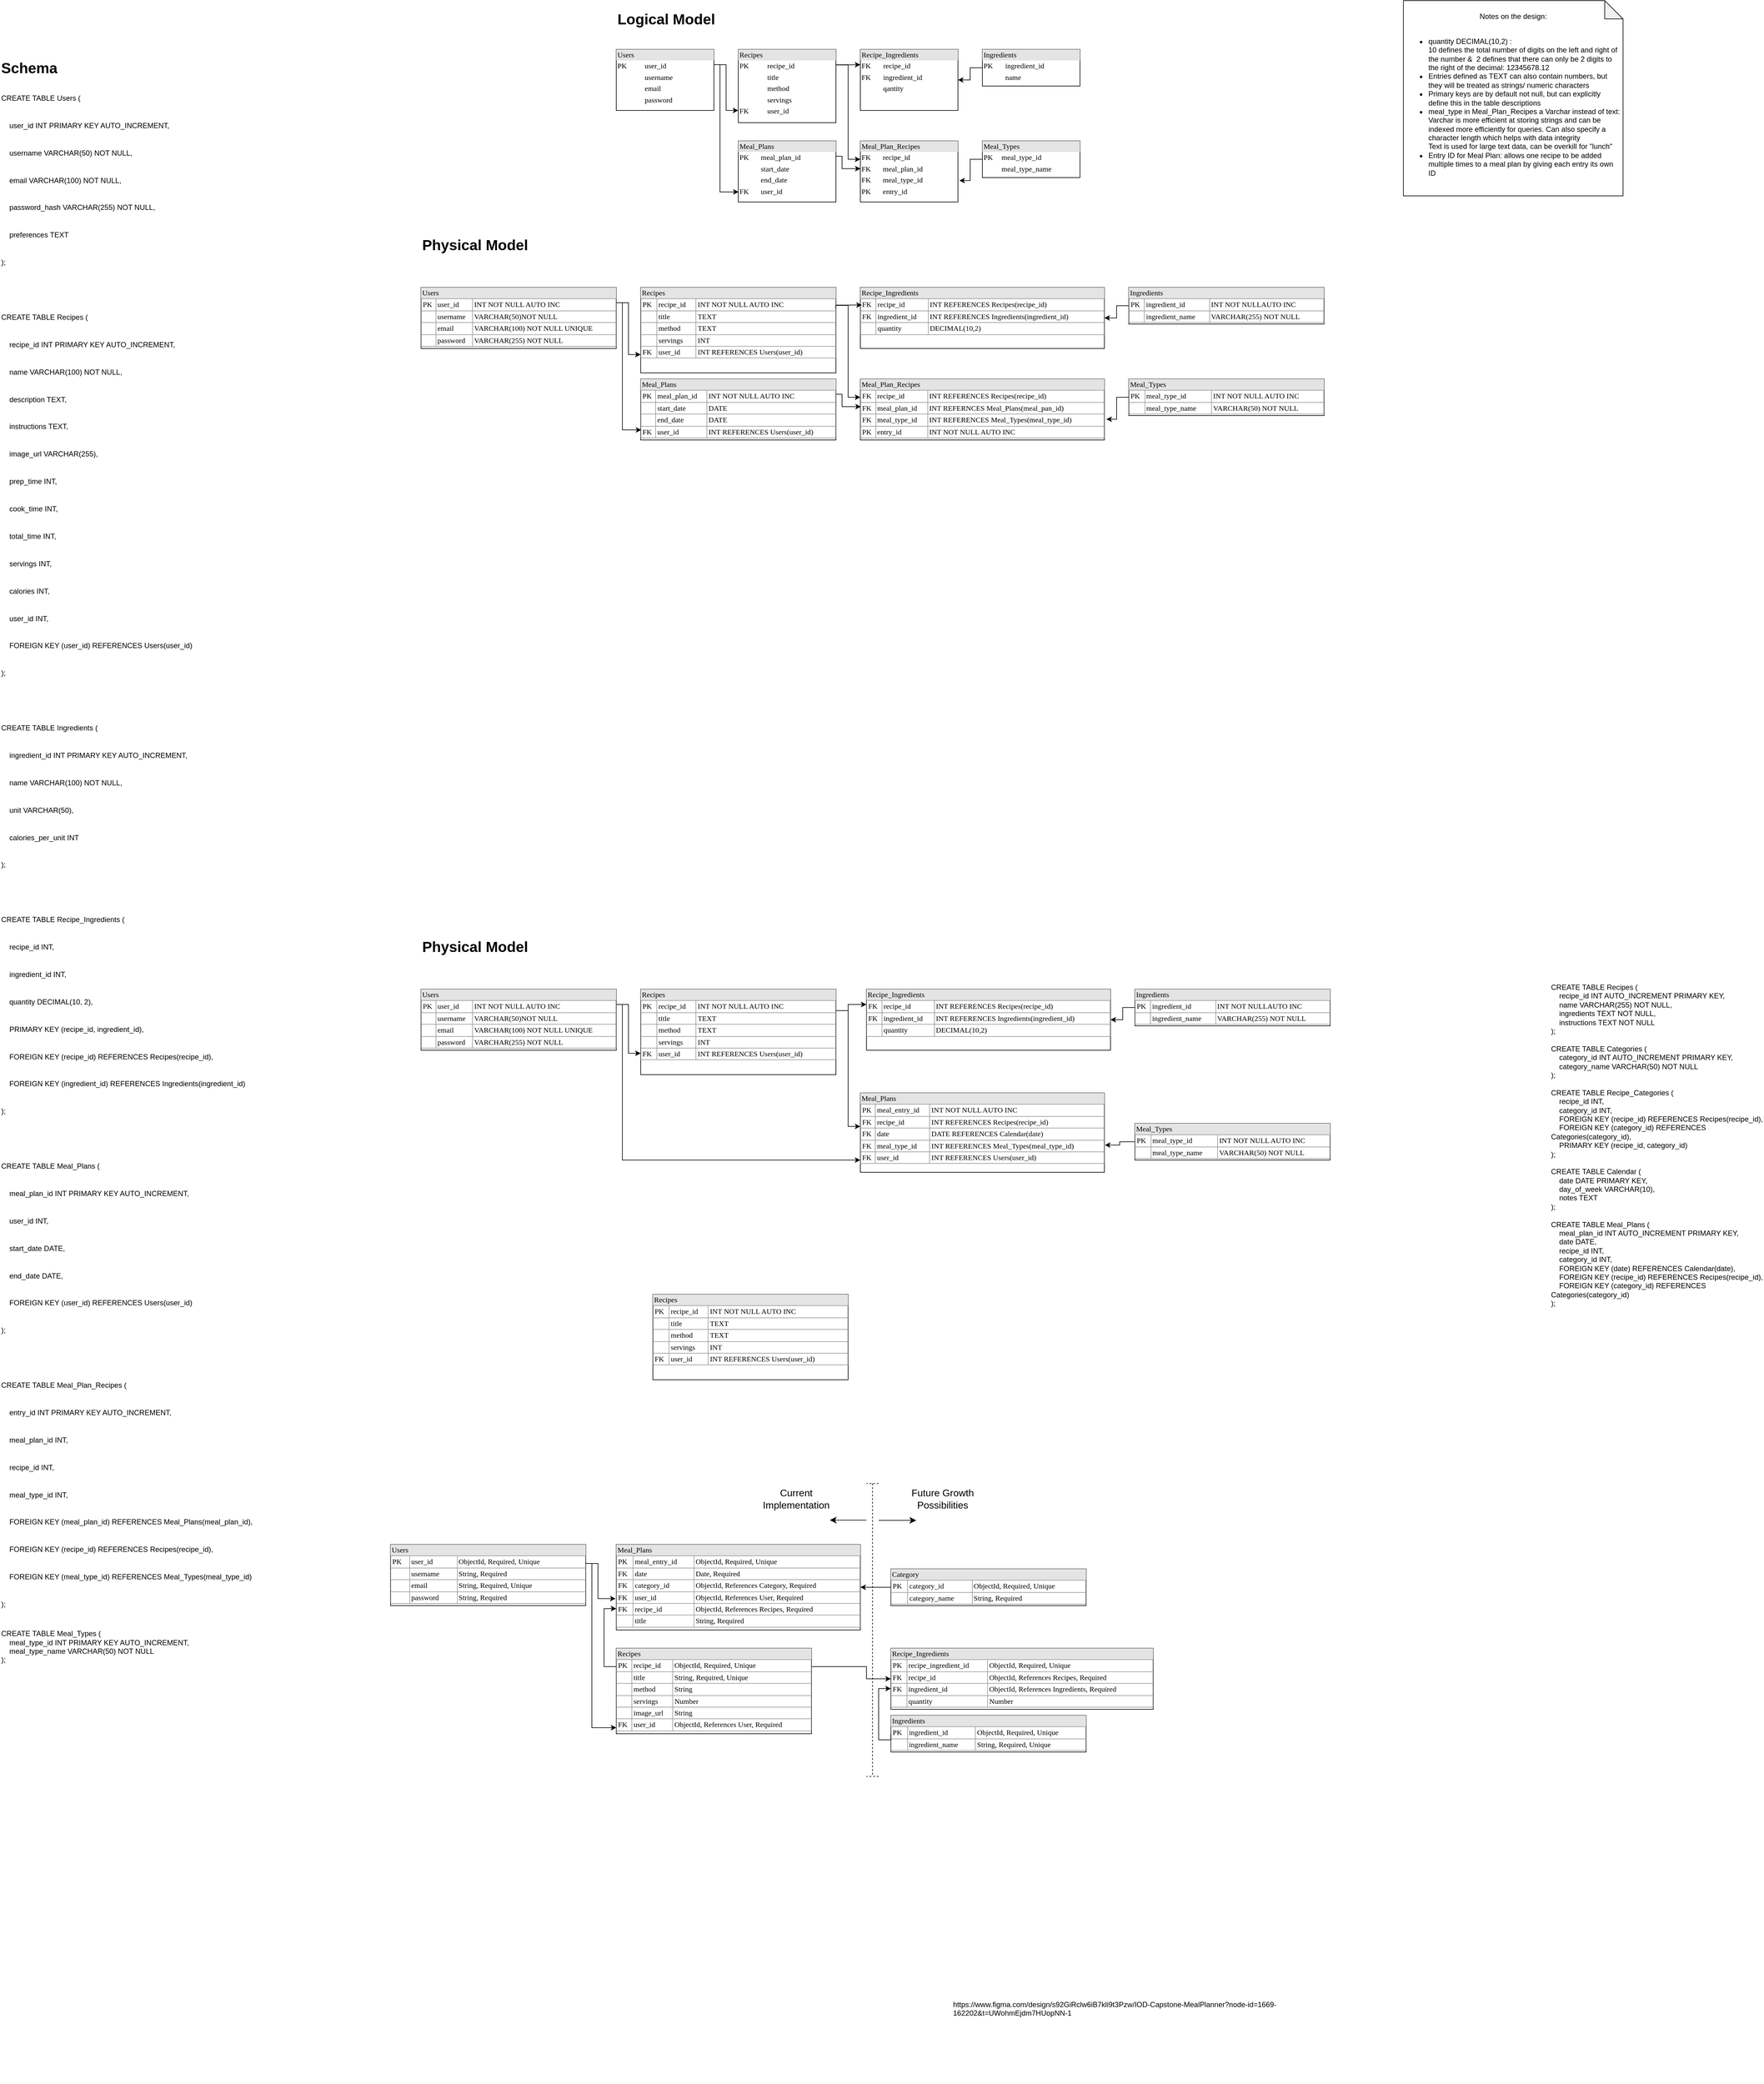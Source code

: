 <mxfile version="24.7.17">
  <diagram name="Page-1" id="2ca16b54-16f6-2749-3443-fa8db7711227">
    <mxGraphModel dx="2787" dy="58" grid="1" gridSize="10" guides="1" tooltips="1" connect="1" arrows="1" fold="1" page="1" pageScale="1" pageWidth="1100" pageHeight="850" background="none" math="0" shadow="0">
      <root>
        <mxCell id="0" />
        <mxCell id="1" parent="0" />
        <mxCell id="wtmebo2whuAZ_JlEVLNp-1" value="&lt;div style=&quot;box-sizing: border-box ; width: 100% ; background: #e4e4e4 ; padding: 2px&quot;&gt;Users&lt;/div&gt;&lt;table style=&quot;width: 100% ; font-size: 1em&quot; cellpadding=&quot;2&quot; cellspacing=&quot;0&quot;&gt;&lt;tbody&gt;&lt;tr&gt;&lt;td&gt;PK&lt;/td&gt;&lt;td&gt;user_id&lt;/td&gt;&lt;/tr&gt;&lt;tr&gt;&lt;td&gt;&lt;br&gt;&lt;/td&gt;&lt;td&gt;username&lt;/td&gt;&lt;/tr&gt;&lt;tr&gt;&lt;td&gt;&lt;/td&gt;&lt;td&gt;email&lt;/td&gt;&lt;/tr&gt;&lt;tr&gt;&lt;td&gt;&lt;br&gt;&lt;/td&gt;&lt;td&gt;password&lt;br&gt;&lt;/td&gt;&lt;/tr&gt;&lt;/tbody&gt;&lt;/table&gt;" style="verticalAlign=top;align=left;overflow=fill;html=1;rounded=0;shadow=0;comic=0;labelBackgroundColor=none;strokeWidth=1;fontFamily=Verdana;fontSize=12" parent="1" vertex="1">
          <mxGeometry x="160" y="970" width="160" height="100" as="geometry" />
        </mxCell>
        <mxCell id="wtmebo2whuAZ_JlEVLNp-23" style="edgeStyle=orthogonalEdgeStyle;rounded=0;orthogonalLoop=1;jettySize=auto;html=1;exitX=0.999;exitY=0.21;exitDx=0;exitDy=0;entryX=0;entryY=0.25;entryDx=0;entryDy=0;exitPerimeter=0;" parent="1" source="wtmebo2whuAZ_JlEVLNp-2" target="wtmebo2whuAZ_JlEVLNp-19" edge="1">
          <mxGeometry relative="1" as="geometry" />
        </mxCell>
        <mxCell id="wtmebo2whuAZ_JlEVLNp-25" style="edgeStyle=orthogonalEdgeStyle;rounded=0;orthogonalLoop=1;jettySize=auto;html=1;exitX=0.996;exitY=0.211;exitDx=0;exitDy=0;entryX=0;entryY=0.3;entryDx=0;entryDy=0;entryPerimeter=0;exitPerimeter=0;" parent="1" source="wtmebo2whuAZ_JlEVLNp-2" target="wtmebo2whuAZ_JlEVLNp-20" edge="1">
          <mxGeometry relative="1" as="geometry">
            <mxPoint x="580" y="1000" as="targetPoint" />
            <Array as="points">
              <mxPoint x="540" y="995" />
              <mxPoint x="540" y="1150" />
            </Array>
          </mxGeometry>
        </mxCell>
        <mxCell id="wtmebo2whuAZ_JlEVLNp-2" value="&lt;div style=&quot;box-sizing: border-box ; width: 100% ; background: #e4e4e4 ; padding: 2px&quot;&gt;Recipes&lt;/div&gt;&lt;table style=&quot;width: 100% ; font-size: 1em&quot; cellpadding=&quot;2&quot; cellspacing=&quot;0&quot;&gt;&lt;tbody&gt;&lt;tr&gt;&lt;td&gt;PK&lt;/td&gt;&lt;td&gt;recipe_id&lt;/td&gt;&lt;/tr&gt;&lt;tr&gt;&lt;td&gt;&lt;br&gt;&lt;/td&gt;&lt;td&gt;title&lt;/td&gt;&lt;/tr&gt;&lt;tr&gt;&lt;td&gt;&lt;/td&gt;&lt;td&gt;method&lt;/td&gt;&lt;/tr&gt;&lt;tr&gt;&lt;td&gt;&lt;br&gt;&lt;/td&gt;&lt;td&gt;servings&lt;br&gt;&lt;/td&gt;&lt;/tr&gt;&lt;tr&gt;&lt;td&gt;FK&lt;/td&gt;&lt;td&gt;user_id&lt;/td&gt;&lt;/tr&gt;&lt;/tbody&gt;&lt;/table&gt;" style="verticalAlign=top;align=left;overflow=fill;html=1;rounded=0;shadow=0;comic=0;labelBackgroundColor=none;strokeWidth=1;fontFamily=Verdana;fontSize=12" parent="1" vertex="1">
          <mxGeometry x="360" y="970" width="160" height="120" as="geometry" />
        </mxCell>
        <mxCell id="wtmebo2whuAZ_JlEVLNp-17" value="&lt;div style=&quot;box-sizing: border-box ; width: 100% ; background: #e4e4e4 ; padding: 2px&quot;&gt;Meal_Plans&lt;/div&gt;&lt;table style=&quot;width: 100% ; font-size: 1em&quot; cellpadding=&quot;2&quot; cellspacing=&quot;0&quot;&gt;&lt;tbody&gt;&lt;tr&gt;&lt;td&gt;PK&lt;/td&gt;&lt;td&gt;meal_plan_id&lt;/td&gt;&lt;/tr&gt;&lt;tr&gt;&lt;td&gt;&lt;br&gt;&lt;/td&gt;&lt;td&gt;start_date&lt;/td&gt;&lt;/tr&gt;&lt;tr&gt;&lt;td&gt;&lt;/td&gt;&lt;td&gt;end_date&lt;/td&gt;&lt;/tr&gt;&lt;tr&gt;&lt;td&gt;FK&lt;/td&gt;&lt;td&gt;user_id&lt;/td&gt;&lt;/tr&gt;&lt;/tbody&gt;&lt;/table&gt;" style="verticalAlign=top;align=left;overflow=fill;html=1;rounded=0;shadow=0;comic=0;labelBackgroundColor=none;strokeWidth=1;fontFamily=Verdana;fontSize=12" parent="1" vertex="1">
          <mxGeometry x="360" y="1120" width="160" height="100" as="geometry" />
        </mxCell>
        <mxCell id="wtmebo2whuAZ_JlEVLNp-28" style="edgeStyle=orthogonalEdgeStyle;rounded=0;orthogonalLoop=1;jettySize=auto;html=1;exitX=0;exitY=0.5;exitDx=0;exitDy=0;entryX=1;entryY=0.5;entryDx=0;entryDy=0;" parent="1" source="wtmebo2whuAZ_JlEVLNp-18" target="wtmebo2whuAZ_JlEVLNp-19" edge="1">
          <mxGeometry relative="1" as="geometry" />
        </mxCell>
        <mxCell id="wtmebo2whuAZ_JlEVLNp-18" value="&lt;div style=&quot;box-sizing: border-box ; width: 100% ; background: #e4e4e4 ; padding: 2px&quot;&gt;Ingredients&lt;/div&gt;&lt;table style=&quot;width: 100% ; font-size: 1em&quot; cellpadding=&quot;2&quot; cellspacing=&quot;0&quot;&gt;&lt;tbody&gt;&lt;tr&gt;&lt;td&gt;PK&lt;/td&gt;&lt;td&gt;ingredient_id&lt;/td&gt;&lt;/tr&gt;&lt;tr&gt;&lt;td&gt;&lt;br&gt;&lt;/td&gt;&lt;td&gt;name&lt;/td&gt;&lt;/tr&gt;&lt;/tbody&gt;&lt;/table&gt;" style="verticalAlign=top;align=left;overflow=fill;html=1;rounded=0;shadow=0;comic=0;labelBackgroundColor=none;strokeWidth=1;fontFamily=Verdana;fontSize=12" parent="1" vertex="1">
          <mxGeometry x="760" y="970" width="160" height="60" as="geometry" />
        </mxCell>
        <mxCell id="wtmebo2whuAZ_JlEVLNp-19" value="&lt;div style=&quot;box-sizing: border-box ; width: 100% ; background: #e4e4e4 ; padding: 2px&quot;&gt;Recipe_Ingredients&lt;/div&gt;&lt;table style=&quot;width: 100% ; font-size: 1em&quot; cellpadding=&quot;2&quot; cellspacing=&quot;0&quot;&gt;&lt;tbody&gt;&lt;tr&gt;&lt;td&gt;FK&lt;/td&gt;&lt;td&gt;recipe_id&lt;/td&gt;&lt;/tr&gt;&lt;tr&gt;&lt;td&gt;FK&lt;/td&gt;&lt;td&gt;ingredient_id&lt;/td&gt;&lt;/tr&gt;&lt;tr&gt;&lt;td&gt;&lt;br&gt;&lt;/td&gt;&lt;td&gt;qantity&lt;/td&gt;&lt;/tr&gt;&lt;/tbody&gt;&lt;/table&gt;" style="verticalAlign=top;align=left;overflow=fill;html=1;rounded=0;shadow=0;comic=0;labelBackgroundColor=none;strokeWidth=1;fontFamily=Verdana;fontSize=12" parent="1" vertex="1">
          <mxGeometry x="560" y="970" width="160" height="100" as="geometry" />
        </mxCell>
        <mxCell id="wtmebo2whuAZ_JlEVLNp-20" value="&lt;div style=&quot;box-sizing: border-box ; width: 100% ; background: #e4e4e4 ; padding: 2px&quot;&gt;Meal_Plan_Recipes&lt;/div&gt;&lt;table style=&quot;width: 100% ; font-size: 1em&quot; cellpadding=&quot;2&quot; cellspacing=&quot;0&quot;&gt;&lt;tbody&gt;&lt;tr&gt;&lt;td&gt;FK&lt;/td&gt;&lt;td&gt;recipe_id&lt;/td&gt;&lt;/tr&gt;&lt;tr&gt;&lt;td&gt;FK&lt;/td&gt;&lt;td&gt;meal_plan_id&lt;/td&gt;&lt;/tr&gt;&lt;tr&gt;&lt;td&gt;FK&lt;/td&gt;&lt;td&gt;meal_type_id&lt;/td&gt;&lt;/tr&gt;&lt;tr&gt;&lt;td&gt;PK&lt;/td&gt;&lt;td&gt;entry_id&lt;/td&gt;&lt;/tr&gt;&lt;/tbody&gt;&lt;/table&gt;" style="verticalAlign=top;align=left;overflow=fill;html=1;rounded=0;shadow=0;comic=0;labelBackgroundColor=none;strokeWidth=1;fontFamily=Verdana;fontSize=12" parent="1" vertex="1">
          <mxGeometry x="560" y="1120" width="160" height="100" as="geometry" />
        </mxCell>
        <mxCell id="wtmebo2whuAZ_JlEVLNp-21" style="edgeStyle=orthogonalEdgeStyle;rounded=0;orthogonalLoop=1;jettySize=auto;html=1;exitX=1;exitY=0.25;exitDx=0;exitDy=0;entryX=0;entryY=0.833;entryDx=0;entryDy=0;entryPerimeter=0;" parent="1" source="wtmebo2whuAZ_JlEVLNp-1" target="wtmebo2whuAZ_JlEVLNp-2" edge="1">
          <mxGeometry relative="1" as="geometry" />
        </mxCell>
        <mxCell id="wtmebo2whuAZ_JlEVLNp-22" style="edgeStyle=orthogonalEdgeStyle;rounded=0;orthogonalLoop=1;jettySize=auto;html=1;exitX=1;exitY=0.25;exitDx=0;exitDy=0;entryX=0.003;entryY=0.835;entryDx=0;entryDy=0;entryPerimeter=0;" parent="1" source="wtmebo2whuAZ_JlEVLNp-1" target="wtmebo2whuAZ_JlEVLNp-17" edge="1">
          <mxGeometry relative="1" as="geometry">
            <Array as="points">
              <mxPoint x="330" y="995" />
              <mxPoint x="330" y="1204" />
            </Array>
          </mxGeometry>
        </mxCell>
        <mxCell id="wtmebo2whuAZ_JlEVLNp-26" style="edgeStyle=orthogonalEdgeStyle;rounded=0;orthogonalLoop=1;jettySize=auto;html=1;exitX=1;exitY=0.25;exitDx=0;exitDy=0;entryX=0.002;entryY=0.454;entryDx=0;entryDy=0;entryPerimeter=0;" parent="1" source="wtmebo2whuAZ_JlEVLNp-17" target="wtmebo2whuAZ_JlEVLNp-20" edge="1">
          <mxGeometry relative="1" as="geometry">
            <Array as="points">
              <mxPoint x="530" y="1145" />
              <mxPoint x="530" y="1165" />
            </Array>
          </mxGeometry>
        </mxCell>
        <mxCell id="wtmebo2whuAZ_JlEVLNp-29" value="&lt;div style=&quot;box-sizing: border-box ; width: 100% ; background: #e4e4e4 ; padding: 2px&quot;&gt;Users&lt;/div&gt;&lt;table border=&quot;1&quot; style=&quot;width: 100%; font-size: 1em; border: 1px solid rgb(153, 153, 153); border-collapse: collapse;&quot; cellpadding=&quot;2&quot; cellspacing=&quot;0&quot;&gt;&lt;tbody&gt;&lt;tr&gt;&lt;td&gt;PK&lt;/td&gt;&lt;td&gt;user_id&lt;/td&gt;&lt;td&gt;INT NOT NULL AUTO INC&lt;/td&gt;&lt;/tr&gt;&lt;tr&gt;&lt;td&gt;&lt;br&gt;&lt;/td&gt;&lt;td&gt;username&lt;/td&gt;&lt;td&gt;VARCHAR(50)NOT NULL&lt;/td&gt;&lt;/tr&gt;&lt;tr&gt;&lt;td&gt;&lt;/td&gt;&lt;td&gt;email&lt;/td&gt;&lt;td&gt;VARCHAR(100) NOT NULL UNIQUE&lt;/td&gt;&lt;/tr&gt;&lt;tr&gt;&lt;td&gt;&lt;br&gt;&lt;/td&gt;&lt;td&gt;password&lt;br&gt;&lt;/td&gt;&lt;td&gt;VARCHAR(255) NOT NULL&lt;/td&gt;&lt;/tr&gt;&lt;/tbody&gt;&lt;/table&gt;" style="verticalAlign=top;align=left;overflow=fill;html=1;rounded=0;shadow=0;comic=0;labelBackgroundColor=none;strokeWidth=1;fontFamily=Verdana;fontSize=12" parent="1" vertex="1">
          <mxGeometry x="-160" y="1360" width="320" height="100" as="geometry" />
        </mxCell>
        <mxCell id="wtmebo2whuAZ_JlEVLNp-31" style="edgeStyle=orthogonalEdgeStyle;rounded=0;orthogonalLoop=1;jettySize=auto;html=1;exitX=0.996;exitY=0.211;exitDx=0;exitDy=0;entryX=0;entryY=0.3;entryDx=0;entryDy=0;entryPerimeter=0;exitPerimeter=0;" parent="1" source="wtmebo2whuAZ_JlEVLNp-32" target="wtmebo2whuAZ_JlEVLNp-37" edge="1">
          <mxGeometry relative="1" as="geometry">
            <mxPoint x="580" y="1390" as="targetPoint" />
            <Array as="points">
              <mxPoint x="540" y="1389" />
              <mxPoint x="540" y="1540" />
            </Array>
          </mxGeometry>
        </mxCell>
        <mxCell id="wtmebo2whuAZ_JlEVLNp-32" value="&lt;div style=&quot;box-sizing: border-box ; width: 100% ; background: #e4e4e4 ; padding: 2px&quot;&gt;Recipes&lt;/div&gt;&lt;table border=&quot;1&quot; style=&quot;width: 100%; font-size: 1em; border: 1px solid rgb(153, 153, 153); border-collapse: collapse;&quot; cellpadding=&quot;2&quot; cellspacing=&quot;0&quot;&gt;&lt;tbody&gt;&lt;tr&gt;&lt;td&gt;PK&lt;/td&gt;&lt;td&gt;recipe_id&lt;/td&gt;&lt;td&gt;INT NOT NULL AUTO INC&lt;/td&gt;&lt;/tr&gt;&lt;tr&gt;&lt;td&gt;&lt;br&gt;&lt;/td&gt;&lt;td&gt;title&lt;/td&gt;&lt;td&gt;TEXT&lt;/td&gt;&lt;/tr&gt;&lt;tr&gt;&lt;td&gt;&lt;/td&gt;&lt;td&gt;method&lt;/td&gt;&lt;td&gt;TEXT&lt;/td&gt;&lt;/tr&gt;&lt;tr&gt;&lt;td&gt;&lt;br&gt;&lt;/td&gt;&lt;td&gt;servings&lt;br&gt;&lt;/td&gt;&lt;td&gt;INT&lt;/td&gt;&lt;/tr&gt;&lt;tr&gt;&lt;td&gt;FK&lt;/td&gt;&lt;td&gt;user_id&lt;/td&gt;&lt;td&gt;INT REFERENCES Users(user_id)&lt;/td&gt;&lt;/tr&gt;&lt;/tbody&gt;&lt;/table&gt;" style="verticalAlign=top;align=left;overflow=fill;html=1;rounded=0;shadow=0;comic=0;labelBackgroundColor=none;strokeWidth=1;fontFamily=Verdana;fontSize=12" parent="1" vertex="1">
          <mxGeometry x="200" y="1360" width="320" height="140" as="geometry" />
        </mxCell>
        <mxCell id="wtmebo2whuAZ_JlEVLNp-33" value="&lt;div style=&quot;box-sizing: border-box ; width: 100% ; background: #e4e4e4 ; padding: 2px&quot;&gt;Meal_Plans&lt;/div&gt;&lt;table border=&quot;1&quot; style=&quot;width: 100%; font-size: 1em; border: 1px solid rgb(153, 153, 153); border-collapse: collapse;&quot; cellpadding=&quot;2&quot; cellspacing=&quot;0&quot;&gt;&lt;tbody&gt;&lt;tr&gt;&lt;td&gt;PK&lt;/td&gt;&lt;td&gt;meal_plan_id&lt;/td&gt;&lt;td&gt;INT NOT NULL AUTO INC&lt;/td&gt;&lt;/tr&gt;&lt;tr&gt;&lt;td&gt;&lt;br&gt;&lt;/td&gt;&lt;td&gt;start_date&lt;/td&gt;&lt;td&gt;DATE&lt;/td&gt;&lt;/tr&gt;&lt;tr&gt;&lt;td&gt;&lt;/td&gt;&lt;td&gt;end_date&lt;/td&gt;&lt;td&gt;DATE&lt;/td&gt;&lt;/tr&gt;&lt;tr&gt;&lt;td&gt;FK&lt;/td&gt;&lt;td&gt;user_id&lt;/td&gt;&lt;td&gt;INT REFERENCES Users(user_id)&lt;br&gt;&lt;/td&gt;&lt;/tr&gt;&lt;/tbody&gt;&lt;/table&gt;" style="verticalAlign=top;align=left;overflow=fill;html=1;rounded=0;shadow=0;comic=0;labelBackgroundColor=none;strokeWidth=1;fontFamily=Verdana;fontSize=12" parent="1" vertex="1">
          <mxGeometry x="200" y="1510" width="320" height="100" as="geometry" />
        </mxCell>
        <mxCell id="wtmebo2whuAZ_JlEVLNp-34" style="edgeStyle=orthogonalEdgeStyle;rounded=0;orthogonalLoop=1;jettySize=auto;html=1;exitX=0;exitY=0.5;exitDx=0;exitDy=0;entryX=1;entryY=0.5;entryDx=0;entryDy=0;" parent="1" source="wtmebo2whuAZ_JlEVLNp-35" target="wtmebo2whuAZ_JlEVLNp-36" edge="1">
          <mxGeometry relative="1" as="geometry" />
        </mxCell>
        <mxCell id="wtmebo2whuAZ_JlEVLNp-35" value="&lt;div style=&quot;box-sizing: border-box ; width: 100% ; background: #e4e4e4 ; padding: 2px&quot;&gt;Ingredients&lt;/div&gt;&lt;table border=&quot;1&quot; style=&quot;width: 100%; font-size: 1em; border: 1px solid rgb(153, 153, 153); border-collapse: collapse;&quot; cellpadding=&quot;2&quot; cellspacing=&quot;0&quot;&gt;&lt;tbody&gt;&lt;tr&gt;&lt;td&gt;PK&lt;/td&gt;&lt;td&gt;ingredient_id&lt;/td&gt;&lt;td&gt;INT NOT NULLAUTO INC&lt;/td&gt;&lt;/tr&gt;&lt;tr&gt;&lt;td&gt;&lt;br&gt;&lt;/td&gt;&lt;td&gt;ingredient_name&lt;/td&gt;&lt;td&gt;VARCHAR(255) NOT NULL&lt;/td&gt;&lt;/tr&gt;&lt;/tbody&gt;&lt;/table&gt;" style="verticalAlign=top;align=left;overflow=fill;html=1;rounded=0;shadow=0;comic=0;labelBackgroundColor=none;strokeWidth=1;fontFamily=Verdana;fontSize=12" parent="1" vertex="1">
          <mxGeometry x="1000" y="1360" width="320" height="60" as="geometry" />
        </mxCell>
        <mxCell id="wtmebo2whuAZ_JlEVLNp-36" value="&lt;div style=&quot;box-sizing: border-box ; width: 100% ; background: #e4e4e4 ; padding: 2px&quot;&gt;Recipe_Ingredients&lt;/div&gt;&lt;table border=&quot;1&quot; style=&quot;width: 100%; font-size: 1em; border: 1px solid rgb(153, 153, 153); border-collapse: collapse;&quot; cellpadding=&quot;2&quot; cellspacing=&quot;0&quot;&gt;&lt;tbody&gt;&lt;tr&gt;&lt;td&gt;FK&lt;/td&gt;&lt;td&gt;recipe_id&lt;/td&gt;&lt;td&gt;INT REFERENCES Recipes(recipe_id)&lt;/td&gt;&lt;/tr&gt;&lt;tr&gt;&lt;td&gt;FK&lt;/td&gt;&lt;td&gt;ingredient_id&lt;/td&gt;&lt;td&gt;INT REFERENCES Ingredients(ingredient_id)&lt;/td&gt;&lt;/tr&gt;&lt;tr&gt;&lt;td&gt;&lt;br&gt;&lt;/td&gt;&lt;td&gt;quantity&lt;/td&gt;&lt;td&gt;DECIMAL(10,2)&lt;/td&gt;&lt;/tr&gt;&lt;/tbody&gt;&lt;/table&gt;" style="verticalAlign=top;align=left;overflow=fill;html=1;rounded=0;shadow=0;comic=0;labelBackgroundColor=none;strokeWidth=1;fontFamily=Verdana;fontSize=12" parent="1" vertex="1">
          <mxGeometry x="560" y="1360" width="400" height="100" as="geometry" />
        </mxCell>
        <mxCell id="wtmebo2whuAZ_JlEVLNp-37" value="&lt;div style=&quot;box-sizing: border-box ; width: 100% ; background: #e4e4e4 ; padding: 2px&quot;&gt;Meal_Plan_Recipes&lt;/div&gt;&lt;table border=&quot;1&quot; style=&quot;width: 100%; font-size: 1em; border: 1px solid rgb(153, 153, 153); border-collapse: collapse;&quot; cellpadding=&quot;2&quot; cellspacing=&quot;0&quot;&gt;&lt;tbody&gt;&lt;tr&gt;&lt;td&gt;FK&lt;/td&gt;&lt;td&gt;recipe_id&lt;/td&gt;&lt;td&gt;INT REFERENCES Recipes(recipe_id)&lt;/td&gt;&lt;/tr&gt;&lt;tr&gt;&lt;td&gt;FK&lt;/td&gt;&lt;td&gt;meal_plan_id&lt;/td&gt;&lt;td&gt;INT REFERNCES Meal_Plans(meal_pan_id)&lt;/td&gt;&lt;/tr&gt;&lt;tr&gt;&lt;td&gt;FK&lt;/td&gt;&lt;td&gt;meal_type_id&lt;/td&gt;&lt;td&gt;INT REFERENCES Meal_Types(meal_type_id)&lt;/td&gt;&lt;/tr&gt;&lt;tr&gt;&lt;td&gt;PK&lt;/td&gt;&lt;td&gt;entry_id&lt;/td&gt;&lt;td&gt;INT NOT NULL AUTO INC&lt;/td&gt;&lt;/tr&gt;&lt;/tbody&gt;&lt;/table&gt;" style="verticalAlign=top;align=left;overflow=fill;html=1;rounded=0;shadow=0;comic=0;labelBackgroundColor=none;strokeWidth=1;fontFamily=Verdana;fontSize=12" parent="1" vertex="1">
          <mxGeometry x="560" y="1510" width="400" height="100" as="geometry" />
        </mxCell>
        <mxCell id="wtmebo2whuAZ_JlEVLNp-38" style="edgeStyle=orthogonalEdgeStyle;rounded=0;orthogonalLoop=1;jettySize=auto;html=1;exitX=1;exitY=0.25;exitDx=0;exitDy=0;" parent="1" source="wtmebo2whuAZ_JlEVLNp-29" target="wtmebo2whuAZ_JlEVLNp-32" edge="1">
          <mxGeometry relative="1" as="geometry">
            <Array as="points">
              <mxPoint x="180" y="1385" />
              <mxPoint x="180" y="1470" />
            </Array>
          </mxGeometry>
        </mxCell>
        <mxCell id="wtmebo2whuAZ_JlEVLNp-39" style="edgeStyle=orthogonalEdgeStyle;rounded=0;orthogonalLoop=1;jettySize=auto;html=1;exitX=1;exitY=0.25;exitDx=0;exitDy=0;entryX=0.003;entryY=0.835;entryDx=0;entryDy=0;entryPerimeter=0;" parent="1" source="wtmebo2whuAZ_JlEVLNp-29" target="wtmebo2whuAZ_JlEVLNp-33" edge="1">
          <mxGeometry relative="1" as="geometry">
            <Array as="points">
              <mxPoint x="170" y="1385" />
              <mxPoint x="170" y="1594" />
            </Array>
          </mxGeometry>
        </mxCell>
        <mxCell id="wtmebo2whuAZ_JlEVLNp-40" style="edgeStyle=orthogonalEdgeStyle;rounded=0;orthogonalLoop=1;jettySize=auto;html=1;exitX=1;exitY=0.25;exitDx=0;exitDy=0;entryX=0.002;entryY=0.454;entryDx=0;entryDy=0;entryPerimeter=0;" parent="1" source="wtmebo2whuAZ_JlEVLNp-33" target="wtmebo2whuAZ_JlEVLNp-37" edge="1">
          <mxGeometry relative="1" as="geometry">
            <Array as="points">
              <mxPoint x="530" y="1535" />
              <mxPoint x="530" y="1555" />
            </Array>
          </mxGeometry>
        </mxCell>
        <mxCell id="wtmebo2whuAZ_JlEVLNp-41" style="edgeStyle=orthogonalEdgeStyle;rounded=0;orthogonalLoop=1;jettySize=auto;html=1;exitX=1;exitY=0.25;exitDx=0;exitDy=0;entryX=0.006;entryY=0.288;entryDx=0;entryDy=0;entryPerimeter=0;" parent="1" source="wtmebo2whuAZ_JlEVLNp-32" target="wtmebo2whuAZ_JlEVLNp-36" edge="1">
          <mxGeometry relative="1" as="geometry">
            <Array as="points">
              <mxPoint x="520" y="1389" />
              <mxPoint x="540" y="1389" />
            </Array>
          </mxGeometry>
        </mxCell>
        <mxCell id="wtmebo2whuAZ_JlEVLNp-47" value="Notes on the design:&lt;div&gt;&lt;br&gt;&lt;div style=&quot;text-align: left;&quot;&gt;&lt;ul&gt;&lt;li&gt;quantity DECIMAL(10,2) : &lt;br&gt;10 defines the total number of digits on the left and right of the number &amp;amp;&amp;nbsp; 2 defines that there can only be 2 digits to the right of the decimal: 12345678.12&lt;/li&gt;&lt;li&gt;Entries defined as TEXT can also contain numbers, but they will be treated as strings/ numeric characters&lt;/li&gt;&lt;li&gt;Primary keys are by default not null, but can explicitly define this in the table descriptions&lt;/li&gt;&lt;li&gt;meal_type in Meal_Plan_Recipes a Varchar instead of text:&lt;br&gt;Varchar is more efficient at storing strings and can be indexed more efficiently for queries. Can also specify a character length which helps with data integrity&lt;br&gt;Text is used for large text data, can be overkill for &quot;lunch&quot;&lt;br&gt;&lt;/li&gt;&lt;li&gt;Entry ID for Meal Plan: allows one recipe to be added multiple times to a meal plan by giving each entry its own ID&lt;/li&gt;&lt;/ul&gt;&lt;/div&gt;&lt;/div&gt;" style="shape=note;whiteSpace=wrap;html=1;backgroundOutline=1;darkOpacity=0.05;" parent="1" vertex="1">
          <mxGeometry x="1450" y="890" width="360" height="320" as="geometry" />
        </mxCell>
        <mxCell id="wtmebo2whuAZ_JlEVLNp-48" value="&lt;div style=&quot;box-sizing: border-box ; width: 100% ; background: #e4e4e4 ; padding: 2px&quot;&gt;Meal_Types&lt;/div&gt;&lt;table border=&quot;1&quot; style=&quot;width: 100%; font-size: 1em; border: 1px solid rgb(153, 153, 153); border-collapse: collapse;&quot; cellpadding=&quot;2&quot; cellspacing=&quot;0&quot;&gt;&lt;tbody&gt;&lt;tr&gt;&lt;td&gt;PK&lt;/td&gt;&lt;td&gt;meal_type_id&lt;/td&gt;&lt;td&gt;INT NOT NULL AUTO INC&lt;/td&gt;&lt;/tr&gt;&lt;tr&gt;&lt;td&gt;&lt;br&gt;&lt;/td&gt;&lt;td&gt;meal_type_name&lt;/td&gt;&lt;td&gt;VARCHAR(50) NOT NULL&lt;/td&gt;&lt;/tr&gt;&lt;/tbody&gt;&lt;/table&gt;" style="verticalAlign=top;align=left;overflow=fill;html=1;rounded=0;shadow=0;comic=0;labelBackgroundColor=none;strokeWidth=1;fontFamily=Verdana;fontSize=12" parent="1" vertex="1">
          <mxGeometry x="1000" y="1510" width="320" height="60" as="geometry" />
        </mxCell>
        <mxCell id="wtmebo2whuAZ_JlEVLNp-49" value="&lt;div style=&quot;box-sizing: border-box ; width: 100% ; background: #e4e4e4 ; padding: 2px&quot;&gt;Meal_Types&lt;/div&gt;&lt;table style=&quot;width: 100% ; font-size: 1em&quot; cellpadding=&quot;2&quot; cellspacing=&quot;0&quot;&gt;&lt;tbody&gt;&lt;tr&gt;&lt;td&gt;PK&lt;/td&gt;&lt;td&gt;meal_type_id&lt;/td&gt;&lt;/tr&gt;&lt;tr&gt;&lt;td&gt;&lt;br&gt;&lt;/td&gt;&lt;td&gt;meal_type_name&lt;/td&gt;&lt;/tr&gt;&lt;/tbody&gt;&lt;/table&gt;" style="verticalAlign=top;align=left;overflow=fill;html=1;rounded=0;shadow=0;comic=0;labelBackgroundColor=none;strokeWidth=1;fontFamily=Verdana;fontSize=12" parent="1" vertex="1">
          <mxGeometry x="760" y="1120" width="160" height="60" as="geometry" />
        </mxCell>
        <mxCell id="wtmebo2whuAZ_JlEVLNp-50" style="edgeStyle=orthogonalEdgeStyle;rounded=0;orthogonalLoop=1;jettySize=auto;html=1;exitX=0;exitY=0.5;exitDx=0;exitDy=0;entryX=1.014;entryY=0.649;entryDx=0;entryDy=0;entryPerimeter=0;" parent="1" source="wtmebo2whuAZ_JlEVLNp-49" target="wtmebo2whuAZ_JlEVLNp-20" edge="1">
          <mxGeometry relative="1" as="geometry" />
        </mxCell>
        <mxCell id="wtmebo2whuAZ_JlEVLNp-51" style="edgeStyle=orthogonalEdgeStyle;rounded=0;orthogonalLoop=1;jettySize=auto;html=1;exitX=0;exitY=0.5;exitDx=0;exitDy=0;entryX=1.008;entryY=0.66;entryDx=0;entryDy=0;entryPerimeter=0;" parent="1" source="wtmebo2whuAZ_JlEVLNp-48" target="wtmebo2whuAZ_JlEVLNp-37" edge="1">
          <mxGeometry relative="1" as="geometry" />
        </mxCell>
        <mxCell id="wtmebo2whuAZ_JlEVLNp-52" value="&lt;h1 style=&quot;margin-top: 0px;&quot;&gt;Logical Model&lt;/h1&gt;" style="text;html=1;whiteSpace=wrap;overflow=hidden;rounded=0;" parent="1" vertex="1">
          <mxGeometry x="160" y="900" width="180" height="50" as="geometry" />
        </mxCell>
        <mxCell id="wtmebo2whuAZ_JlEVLNp-53" value="&lt;h1 style=&quot;margin-top: 0px;&quot;&gt;Physical Model&lt;/h1&gt;" style="text;html=1;whiteSpace=wrap;overflow=hidden;rounded=0;" parent="1" vertex="1">
          <mxGeometry x="-160" y="1270" width="180" height="50" as="geometry" />
        </mxCell>
        <mxCell id="wtmebo2whuAZ_JlEVLNp-54" value="&lt;h1 style=&quot;margin-top: 0px;&quot;&gt;&lt;span style=&quot;background-color: initial;&quot;&gt;Schema&lt;/span&gt;&lt;/h1&gt;&lt;h1 style=&quot;margin-top: 0px;&quot;&gt;&lt;span style=&quot;font-size: 12px; font-weight: 400;&quot;&gt;CREATE TABLE Users (&lt;/span&gt;&lt;/h1&gt;&lt;h1 style=&quot;margin-top: 0px;&quot;&gt;&lt;span style=&quot;font-size: 12px; font-weight: 400;&quot;&gt;&amp;nbsp; &amp;nbsp; user_id INT PRIMARY KEY AUTO_INCREMENT,&lt;/span&gt;&lt;/h1&gt;&lt;h1 style=&quot;margin-top: 0px;&quot;&gt;&lt;span style=&quot;font-size: 12px; font-weight: 400;&quot;&gt;&amp;nbsp; &amp;nbsp; username VARCHAR(50) NOT NULL,&lt;/span&gt;&lt;/h1&gt;&lt;h1 style=&quot;margin-top: 0px;&quot;&gt;&lt;span style=&quot;font-size: 12px; font-weight: 400;&quot;&gt;&amp;nbsp; &amp;nbsp; email VARCHAR(100) NOT NULL,&lt;/span&gt;&lt;/h1&gt;&lt;h1 style=&quot;margin-top: 0px;&quot;&gt;&lt;span style=&quot;font-size: 12px; font-weight: 400;&quot;&gt;&amp;nbsp; &amp;nbsp; password_hash VARCHAR(255) NOT NULL,&lt;/span&gt;&lt;/h1&gt;&lt;h1 style=&quot;margin-top: 0px;&quot;&gt;&lt;span style=&quot;font-size: 12px; font-weight: 400;&quot;&gt;&amp;nbsp; &amp;nbsp; preferences TEXT&lt;/span&gt;&lt;/h1&gt;&lt;h1 style=&quot;margin-top: 0px;&quot;&gt;&lt;span style=&quot;font-size: 12px; font-weight: 400;&quot;&gt;);&lt;/span&gt;&lt;/h1&gt;&lt;h1 style=&quot;margin-top: 0px;&quot;&gt;&lt;span style=&quot;font-size: 12px; font-weight: 400;&quot;&gt;&lt;br&gt;&lt;/span&gt;&lt;/h1&gt;&lt;h1 style=&quot;margin-top: 0px;&quot;&gt;&lt;span style=&quot;font-size: 12px; font-weight: 400;&quot;&gt;CREATE TABLE Recipes (&lt;/span&gt;&lt;/h1&gt;&lt;h1 style=&quot;margin-top: 0px;&quot;&gt;&lt;span style=&quot;font-size: 12px; font-weight: 400;&quot;&gt;&amp;nbsp; &amp;nbsp; recipe_id INT PRIMARY KEY AUTO_INCREMENT,&lt;/span&gt;&lt;/h1&gt;&lt;h1 style=&quot;margin-top: 0px;&quot;&gt;&lt;span style=&quot;font-size: 12px; font-weight: 400;&quot;&gt;&amp;nbsp; &amp;nbsp; name VARCHAR(100) NOT NULL,&lt;/span&gt;&lt;/h1&gt;&lt;h1 style=&quot;margin-top: 0px;&quot;&gt;&lt;span style=&quot;font-size: 12px; font-weight: 400;&quot;&gt;&amp;nbsp; &amp;nbsp; description TEXT,&lt;/span&gt;&lt;/h1&gt;&lt;h1 style=&quot;margin-top: 0px;&quot;&gt;&lt;span style=&quot;font-size: 12px; font-weight: 400;&quot;&gt;&amp;nbsp; &amp;nbsp; instructions TEXT,&lt;/span&gt;&lt;/h1&gt;&lt;h1 style=&quot;margin-top: 0px;&quot;&gt;&lt;span style=&quot;font-size: 12px; font-weight: 400;&quot;&gt;&amp;nbsp; &amp;nbsp; image_url VARCHAR(255),&lt;/span&gt;&lt;/h1&gt;&lt;h1 style=&quot;margin-top: 0px;&quot;&gt;&lt;span style=&quot;font-size: 12px; font-weight: 400;&quot;&gt;&amp;nbsp; &amp;nbsp; prep_time INT,&lt;/span&gt;&lt;/h1&gt;&lt;h1 style=&quot;margin-top: 0px;&quot;&gt;&lt;span style=&quot;font-size: 12px; font-weight: 400;&quot;&gt;&amp;nbsp; &amp;nbsp; cook_time INT,&lt;/span&gt;&lt;/h1&gt;&lt;h1 style=&quot;margin-top: 0px;&quot;&gt;&lt;span style=&quot;font-size: 12px; font-weight: 400;&quot;&gt;&amp;nbsp; &amp;nbsp; total_time INT,&lt;/span&gt;&lt;/h1&gt;&lt;h1 style=&quot;margin-top: 0px;&quot;&gt;&lt;span style=&quot;font-size: 12px; font-weight: 400;&quot;&gt;&amp;nbsp; &amp;nbsp; servings INT,&lt;/span&gt;&lt;/h1&gt;&lt;h1 style=&quot;margin-top: 0px;&quot;&gt;&lt;span style=&quot;font-size: 12px; font-weight: 400;&quot;&gt;&amp;nbsp; &amp;nbsp; calories INT,&lt;/span&gt;&lt;/h1&gt;&lt;h1 style=&quot;margin-top: 0px;&quot;&gt;&lt;span style=&quot;font-size: 12px; font-weight: 400;&quot;&gt;&amp;nbsp; &amp;nbsp; user_id INT,&lt;/span&gt;&lt;/h1&gt;&lt;h1 style=&quot;margin-top: 0px;&quot;&gt;&lt;span style=&quot;font-size: 12px; font-weight: 400;&quot;&gt;&amp;nbsp; &amp;nbsp; FOREIGN KEY (user_id) REFERENCES Users(user_id)&lt;/span&gt;&lt;/h1&gt;&lt;h1 style=&quot;margin-top: 0px;&quot;&gt;&lt;span style=&quot;font-size: 12px; font-weight: 400;&quot;&gt;);&lt;/span&gt;&lt;/h1&gt;&lt;h1 style=&quot;margin-top: 0px;&quot;&gt;&lt;span style=&quot;font-size: 12px; font-weight: 400;&quot;&gt;&lt;br&gt;&lt;/span&gt;&lt;/h1&gt;&lt;h1 style=&quot;margin-top: 0px;&quot;&gt;&lt;span style=&quot;font-size: 12px; font-weight: 400;&quot;&gt;CREATE TABLE Ingredients (&lt;/span&gt;&lt;/h1&gt;&lt;h1 style=&quot;margin-top: 0px;&quot;&gt;&lt;span style=&quot;font-size: 12px; font-weight: 400;&quot;&gt;&amp;nbsp; &amp;nbsp; ingredient_id INT PRIMARY KEY AUTO_INCREMENT,&lt;/span&gt;&lt;/h1&gt;&lt;h1 style=&quot;margin-top: 0px;&quot;&gt;&lt;span style=&quot;font-size: 12px; font-weight: 400;&quot;&gt;&amp;nbsp; &amp;nbsp; name VARCHAR(100) NOT NULL,&lt;/span&gt;&lt;/h1&gt;&lt;h1 style=&quot;margin-top: 0px;&quot;&gt;&lt;span style=&quot;font-size: 12px; font-weight: 400;&quot;&gt;&amp;nbsp; &amp;nbsp; unit VARCHAR(50),&lt;/span&gt;&lt;/h1&gt;&lt;h1 style=&quot;margin-top: 0px;&quot;&gt;&lt;span style=&quot;font-size: 12px; font-weight: 400;&quot;&gt;&amp;nbsp; &amp;nbsp; calories_per_unit INT&lt;/span&gt;&lt;/h1&gt;&lt;h1 style=&quot;margin-top: 0px;&quot;&gt;&lt;span style=&quot;font-size: 12px; font-weight: 400;&quot;&gt;);&lt;/span&gt;&lt;/h1&gt;&lt;h1 style=&quot;margin-top: 0px;&quot;&gt;&lt;span style=&quot;font-size: 12px; font-weight: 400;&quot;&gt;&lt;br&gt;&lt;/span&gt;&lt;/h1&gt;&lt;h1 style=&quot;margin-top: 0px;&quot;&gt;&lt;span style=&quot;font-size: 12px; font-weight: 400;&quot;&gt;CREATE TABLE Recipe_Ingredients (&lt;/span&gt;&lt;/h1&gt;&lt;h1 style=&quot;margin-top: 0px;&quot;&gt;&lt;span style=&quot;font-size: 12px; font-weight: 400;&quot;&gt;&amp;nbsp; &amp;nbsp; recipe_id INT,&lt;/span&gt;&lt;/h1&gt;&lt;h1 style=&quot;margin-top: 0px;&quot;&gt;&lt;span style=&quot;font-size: 12px; font-weight: 400;&quot;&gt;&amp;nbsp; &amp;nbsp; ingredient_id INT,&lt;/span&gt;&lt;/h1&gt;&lt;h1 style=&quot;margin-top: 0px;&quot;&gt;&lt;span style=&quot;font-size: 12px; font-weight: 400;&quot;&gt;&amp;nbsp; &amp;nbsp; quantity DECIMAL(10, 2),&lt;/span&gt;&lt;/h1&gt;&lt;h1 style=&quot;margin-top: 0px;&quot;&gt;&lt;span style=&quot;font-size: 12px; font-weight: 400;&quot;&gt;&amp;nbsp; &amp;nbsp; PRIMARY KEY (recipe_id, ingredient_id),&lt;/span&gt;&lt;/h1&gt;&lt;h1 style=&quot;margin-top: 0px;&quot;&gt;&lt;span style=&quot;font-size: 12px; font-weight: 400;&quot;&gt;&amp;nbsp; &amp;nbsp; FOREIGN KEY (recipe_id) REFERENCES Recipes(recipe_id),&lt;/span&gt;&lt;/h1&gt;&lt;h1 style=&quot;margin-top: 0px;&quot;&gt;&lt;span style=&quot;font-size: 12px; font-weight: 400;&quot;&gt;&amp;nbsp; &amp;nbsp; FOREIGN KEY (ingredient_id) REFERENCES Ingredients(ingredient_id)&lt;/span&gt;&lt;/h1&gt;&lt;h1 style=&quot;margin-top: 0px;&quot;&gt;&lt;span style=&quot;font-size: 12px; font-weight: 400;&quot;&gt;);&lt;/span&gt;&lt;/h1&gt;&lt;h1 style=&quot;margin-top: 0px;&quot;&gt;&lt;span style=&quot;font-size: 12px; font-weight: 400;&quot;&gt;&lt;br&gt;&lt;/span&gt;&lt;/h1&gt;&lt;h1 style=&quot;margin-top: 0px;&quot;&gt;&lt;span style=&quot;font-size: 12px; font-weight: 400;&quot;&gt;CREATE TABLE Meal_Plans (&lt;/span&gt;&lt;/h1&gt;&lt;h1 style=&quot;margin-top: 0px;&quot;&gt;&lt;span style=&quot;font-size: 12px; font-weight: 400;&quot;&gt;&amp;nbsp; &amp;nbsp; meal_plan_id INT PRIMARY KEY AUTO_INCREMENT,&lt;/span&gt;&lt;/h1&gt;&lt;h1 style=&quot;margin-top: 0px;&quot;&gt;&lt;span style=&quot;font-size: 12px; font-weight: 400;&quot;&gt;&amp;nbsp; &amp;nbsp; user_id INT,&lt;/span&gt;&lt;/h1&gt;&lt;h1 style=&quot;margin-top: 0px;&quot;&gt;&lt;span style=&quot;font-size: 12px; font-weight: 400;&quot;&gt;&amp;nbsp; &amp;nbsp; start_date DATE,&lt;/span&gt;&lt;/h1&gt;&lt;h1 style=&quot;margin-top: 0px;&quot;&gt;&lt;span style=&quot;font-size: 12px; font-weight: 400;&quot;&gt;&amp;nbsp; &amp;nbsp; end_date DATE,&lt;/span&gt;&lt;/h1&gt;&lt;h1 style=&quot;margin-top: 0px;&quot;&gt;&lt;span style=&quot;font-size: 12px; font-weight: 400;&quot;&gt;&amp;nbsp; &amp;nbsp; FOREIGN KEY (user_id) REFERENCES Users(user_id)&lt;/span&gt;&lt;/h1&gt;&lt;h1 style=&quot;margin-top: 0px;&quot;&gt;&lt;span style=&quot;font-size: 12px; font-weight: 400;&quot;&gt;);&lt;/span&gt;&lt;/h1&gt;&lt;h1 style=&quot;margin-top: 0px;&quot;&gt;&lt;span style=&quot;font-size: 12px; font-weight: 400;&quot;&gt;&lt;br&gt;&lt;/span&gt;&lt;/h1&gt;&lt;h1 style=&quot;margin-top: 0px;&quot;&gt;&lt;span style=&quot;font-size: 12px; font-weight: 400;&quot;&gt;CREATE TABLE Meal_Plan_Recipes (&lt;/span&gt;&lt;/h1&gt;&lt;h1 style=&quot;margin-top: 0px;&quot;&gt;&lt;span style=&quot;font-size: 12px; font-weight: 400;&quot;&gt;&amp;nbsp; &amp;nbsp; entry_id INT PRIMARY KEY AUTO_INCREMENT,&lt;/span&gt;&lt;/h1&gt;&lt;h1 style=&quot;margin-top: 0px;&quot;&gt;&lt;span style=&quot;font-size: 12px; font-weight: 400;&quot;&gt;&amp;nbsp; &amp;nbsp; meal_plan_id INT,&lt;/span&gt;&lt;/h1&gt;&lt;h1 style=&quot;margin-top: 0px;&quot;&gt;&lt;span style=&quot;font-size: 12px; font-weight: 400;&quot;&gt;&amp;nbsp; &amp;nbsp; recipe_id INT,&lt;/span&gt;&lt;/h1&gt;&lt;h1 style=&quot;margin-top: 0px;&quot;&gt;&lt;span style=&quot;font-size: 12px; font-weight: 400;&quot;&gt;&amp;nbsp; &amp;nbsp; meal_type_id INT,&lt;/span&gt;&lt;/h1&gt;&lt;h1 style=&quot;margin-top: 0px;&quot;&gt;&lt;span style=&quot;font-size: 12px; font-weight: 400;&quot;&gt;&amp;nbsp; &amp;nbsp; FOREIGN KEY (meal_plan_id) REFERENCES Meal_Plans(meal_plan_id),&lt;/span&gt;&lt;/h1&gt;&lt;h1 style=&quot;margin-top: 0px;&quot;&gt;&lt;span style=&quot;font-size: 12px; font-weight: 400;&quot;&gt;&amp;nbsp; &amp;nbsp; FOREIGN KEY (recipe_id) REFERENCES Recipes(recipe_id),&lt;/span&gt;&lt;/h1&gt;&lt;h1 style=&quot;margin-top: 0px;&quot;&gt;&lt;span style=&quot;font-size: 12px; font-weight: 400;&quot;&gt;&amp;nbsp; &amp;nbsp; FOREIGN KEY (meal_type_id) REFERENCES Meal_Types(meal_type_id)&lt;/span&gt;&lt;/h1&gt;&lt;h1 style=&quot;margin-top: 0px;&quot;&gt;&lt;span style=&quot;font-size: 12px; font-weight: 400;&quot;&gt;);&lt;/span&gt;&lt;/h1&gt;&lt;div&gt;&lt;br&gt;&lt;/div&gt;&lt;div&gt;&lt;div style=&quot;&quot;&gt;CREATE TABLE Meal_Types (&lt;/div&gt;&lt;div style=&quot;&quot;&gt;&amp;nbsp; &amp;nbsp; meal_type_id INT PRIMARY KEY AUTO_INCREMENT,&lt;/div&gt;&lt;div style=&quot;&quot;&gt;&amp;nbsp; &amp;nbsp; meal_type_name VARCHAR(50) NOT NULL&lt;/div&gt;&lt;div style=&quot;&quot;&gt;);&lt;/div&gt;&lt;div style=&quot;font-size: 12px; font-weight: 400;&quot;&gt;&lt;br&gt;&lt;/div&gt;&lt;/div&gt;&lt;div&gt;&lt;br&gt;&lt;/div&gt;" style="text;html=1;whiteSpace=wrap;overflow=hidden;rounded=0;" parent="1" vertex="1">
          <mxGeometry x="-850" y="980" width="780" height="3320" as="geometry" />
        </mxCell>
        <mxCell id="7rayjc50aCRU9zW0Twzs-18" style="edgeStyle=orthogonalEdgeStyle;rounded=0;orthogonalLoop=1;jettySize=auto;html=1;exitX=1;exitY=0.25;exitDx=0;exitDy=0;entryX=0;entryY=0.75;entryDx=0;entryDy=0;" parent="1" source="7rayjc50aCRU9zW0Twzs-1" target="7rayjc50aCRU9zW0Twzs-3" edge="1">
          <mxGeometry relative="1" as="geometry" />
        </mxCell>
        <mxCell id="7rayjc50aCRU9zW0Twzs-1" value="&lt;div style=&quot;box-sizing: border-box ; width: 100% ; background: #e4e4e4 ; padding: 2px&quot;&gt;Users&lt;/div&gt;&lt;table border=&quot;1&quot; style=&quot;width: 100%; font-size: 1em; border: 1px solid rgb(153, 153, 153); border-collapse: collapse;&quot; cellpadding=&quot;2&quot; cellspacing=&quot;0&quot;&gt;&lt;tbody&gt;&lt;tr&gt;&lt;td&gt;PK&lt;/td&gt;&lt;td&gt;user_id&lt;/td&gt;&lt;td&gt;INT NOT NULL AUTO INC&lt;/td&gt;&lt;/tr&gt;&lt;tr&gt;&lt;td&gt;&lt;br&gt;&lt;/td&gt;&lt;td&gt;username&lt;/td&gt;&lt;td&gt;VARCHAR(50)NOT NULL&lt;/td&gt;&lt;/tr&gt;&lt;tr&gt;&lt;td&gt;&lt;/td&gt;&lt;td&gt;email&lt;/td&gt;&lt;td&gt;VARCHAR(100) NOT NULL UNIQUE&lt;/td&gt;&lt;/tr&gt;&lt;tr&gt;&lt;td&gt;&lt;br&gt;&lt;/td&gt;&lt;td&gt;password&lt;br&gt;&lt;/td&gt;&lt;td&gt;VARCHAR(255) NOT NULL&lt;/td&gt;&lt;/tr&gt;&lt;/tbody&gt;&lt;/table&gt;" style="verticalAlign=top;align=left;overflow=fill;html=1;rounded=0;shadow=0;comic=0;labelBackgroundColor=none;strokeWidth=1;fontFamily=Verdana;fontSize=12" parent="1" vertex="1">
          <mxGeometry x="-160" y="2510" width="320" height="100" as="geometry" />
        </mxCell>
        <mxCell id="7rayjc50aCRU9zW0Twzs-23" style="edgeStyle=orthogonalEdgeStyle;rounded=0;orthogonalLoop=1;jettySize=auto;html=1;exitX=1;exitY=0.25;exitDx=0;exitDy=0;entryX=0;entryY=0.25;entryDx=0;entryDy=0;" parent="1" source="7rayjc50aCRU9zW0Twzs-3" target="7rayjc50aCRU9zW0Twzs-7" edge="1">
          <mxGeometry relative="1" as="geometry">
            <Array as="points">
              <mxPoint x="540" y="2545" />
              <mxPoint x="540" y="2535" />
            </Array>
          </mxGeometry>
        </mxCell>
        <mxCell id="7rayjc50aCRU9zW0Twzs-3" value="&lt;div style=&quot;box-sizing: border-box ; width: 100% ; background: #e4e4e4 ; padding: 2px&quot;&gt;Recipes&lt;/div&gt;&lt;table border=&quot;1&quot; style=&quot;width: 100%; font-size: 1em; border: 1px solid rgb(153, 153, 153); border-collapse: collapse;&quot; cellpadding=&quot;2&quot; cellspacing=&quot;0&quot;&gt;&lt;tbody&gt;&lt;tr&gt;&lt;td&gt;PK&lt;/td&gt;&lt;td&gt;recipe_id&lt;/td&gt;&lt;td&gt;INT NOT NULL AUTO INC&lt;/td&gt;&lt;/tr&gt;&lt;tr&gt;&lt;td&gt;&lt;br&gt;&lt;/td&gt;&lt;td&gt;title&lt;/td&gt;&lt;td&gt;TEXT&lt;/td&gt;&lt;/tr&gt;&lt;tr&gt;&lt;td&gt;&lt;/td&gt;&lt;td&gt;method&lt;/td&gt;&lt;td&gt;TEXT&lt;/td&gt;&lt;/tr&gt;&lt;tr&gt;&lt;td&gt;&lt;br&gt;&lt;/td&gt;&lt;td&gt;servings&lt;br&gt;&lt;/td&gt;&lt;td&gt;INT&lt;/td&gt;&lt;/tr&gt;&lt;tr&gt;&lt;td&gt;FK&lt;/td&gt;&lt;td&gt;user_id&lt;/td&gt;&lt;td&gt;INT REFERENCES Users(user_id)&lt;/td&gt;&lt;/tr&gt;&lt;/tbody&gt;&lt;/table&gt;" style="verticalAlign=top;align=left;overflow=fill;html=1;rounded=0;shadow=0;comic=0;labelBackgroundColor=none;strokeWidth=1;fontFamily=Verdana;fontSize=12" parent="1" vertex="1">
          <mxGeometry x="200" y="2510" width="320" height="140" as="geometry" />
        </mxCell>
        <mxCell id="7rayjc50aCRU9zW0Twzs-4" value="&lt;div style=&quot;box-sizing: border-box ; width: 100% ; background: #e4e4e4 ; padding: 2px&quot;&gt;Meal_Plans&lt;/div&gt;&lt;table border=&quot;1&quot; style=&quot;width: 100%; font-size: 1em; border: 1px solid rgb(153, 153, 153); border-collapse: collapse;&quot; cellpadding=&quot;2&quot; cellspacing=&quot;0&quot;&gt;&lt;tbody&gt;&lt;tr&gt;&lt;td&gt;PK&lt;/td&gt;&lt;td&gt;meal_entry_id&lt;/td&gt;&lt;td&gt;INT NOT NULL AUTO INC&lt;/td&gt;&lt;/tr&gt;&lt;tr&gt;&lt;td&gt;FK&lt;/td&gt;&lt;td&gt;recipe_id&lt;/td&gt;&lt;td&gt;INT REFERENCES Recipes(recipe_id)&lt;/td&gt;&lt;/tr&gt;&lt;tr&gt;&lt;td&gt;FK&lt;/td&gt;&lt;td&gt;date&lt;/td&gt;&lt;td&gt;DATE REFERENCES Calendar(date)&lt;/td&gt;&lt;/tr&gt;&lt;tr&gt;&lt;td&gt;FK&lt;/td&gt;&lt;td&gt;meal_type_id&lt;/td&gt;&lt;td&gt;INT REFERENCES Meal_Types(meal_type_id)&lt;br&gt;&lt;/td&gt;&lt;/tr&gt;&lt;tr&gt;&lt;td&gt;FK&lt;/td&gt;&lt;td&gt;user_id&lt;/td&gt;&lt;td&gt;INT REFERENCES Users(user_id)&lt;br&gt;&lt;/td&gt;&lt;/tr&gt;&lt;/tbody&gt;&lt;/table&gt;" style="verticalAlign=top;align=left;overflow=fill;html=1;rounded=0;shadow=0;comic=0;labelBackgroundColor=none;strokeWidth=1;fontFamily=Verdana;fontSize=12" parent="1" vertex="1">
          <mxGeometry x="560" y="2680" width="400" height="130" as="geometry" />
        </mxCell>
        <mxCell id="7rayjc50aCRU9zW0Twzs-5" style="edgeStyle=orthogonalEdgeStyle;rounded=0;orthogonalLoop=1;jettySize=auto;html=1;exitX=0;exitY=0.5;exitDx=0;exitDy=0;entryX=1;entryY=0.5;entryDx=0;entryDy=0;" parent="1" source="7rayjc50aCRU9zW0Twzs-6" target="7rayjc50aCRU9zW0Twzs-7" edge="1">
          <mxGeometry relative="1" as="geometry" />
        </mxCell>
        <mxCell id="7rayjc50aCRU9zW0Twzs-6" value="&lt;div style=&quot;box-sizing: border-box ; width: 100% ; background: #e4e4e4 ; padding: 2px&quot;&gt;Ingredients&lt;/div&gt;&lt;table border=&quot;1&quot; style=&quot;width: 100%; font-size: 1em; border: 1px solid rgb(153, 153, 153); border-collapse: collapse;&quot; cellpadding=&quot;2&quot; cellspacing=&quot;0&quot;&gt;&lt;tbody&gt;&lt;tr&gt;&lt;td&gt;PK&lt;/td&gt;&lt;td&gt;ingredient_id&lt;/td&gt;&lt;td&gt;INT NOT NULLAUTO INC&lt;/td&gt;&lt;/tr&gt;&lt;tr&gt;&lt;td&gt;&lt;br&gt;&lt;/td&gt;&lt;td&gt;ingredient_name&lt;/td&gt;&lt;td&gt;VARCHAR(255) NOT NULL&lt;/td&gt;&lt;/tr&gt;&lt;/tbody&gt;&lt;/table&gt;" style="verticalAlign=top;align=left;overflow=fill;html=1;rounded=0;shadow=0;comic=0;labelBackgroundColor=none;strokeWidth=1;fontFamily=Verdana;fontSize=12" parent="1" vertex="1">
          <mxGeometry x="1010" y="2510" width="320" height="60" as="geometry" />
        </mxCell>
        <mxCell id="7rayjc50aCRU9zW0Twzs-7" value="&lt;div style=&quot;box-sizing: border-box ; width: 100% ; background: #e4e4e4 ; padding: 2px&quot;&gt;Recipe_Ingredients&lt;/div&gt;&lt;table border=&quot;1&quot; style=&quot;width: 100%; font-size: 1em; border: 1px solid rgb(153, 153, 153); border-collapse: collapse;&quot; cellpadding=&quot;2&quot; cellspacing=&quot;0&quot;&gt;&lt;tbody&gt;&lt;tr&gt;&lt;td&gt;FK&lt;/td&gt;&lt;td&gt;recipe_id&lt;/td&gt;&lt;td&gt;INT REFERENCES Recipes(recipe_id)&lt;/td&gt;&lt;/tr&gt;&lt;tr&gt;&lt;td&gt;FK&lt;/td&gt;&lt;td&gt;ingredient_id&lt;/td&gt;&lt;td&gt;INT REFERENCES Ingredients(ingredient_id)&lt;/td&gt;&lt;/tr&gt;&lt;tr&gt;&lt;td&gt;&lt;br&gt;&lt;/td&gt;&lt;td&gt;quantity&lt;/td&gt;&lt;td&gt;DECIMAL(10,2)&lt;/td&gt;&lt;/tr&gt;&lt;/tbody&gt;&lt;/table&gt;" style="verticalAlign=top;align=left;overflow=fill;html=1;rounded=0;shadow=0;comic=0;labelBackgroundColor=none;strokeWidth=1;fontFamily=Verdana;fontSize=12" parent="1" vertex="1">
          <mxGeometry x="570" y="2510" width="400" height="100" as="geometry" />
        </mxCell>
        <mxCell id="7rayjc50aCRU9zW0Twzs-13" value="&lt;div style=&quot;box-sizing: border-box ; width: 100% ; background: #e4e4e4 ; padding: 2px&quot;&gt;Meal_Types&lt;/div&gt;&lt;table border=&quot;1&quot; style=&quot;width: 100%; font-size: 1em; border: 1px solid rgb(153, 153, 153); border-collapse: collapse;&quot; cellpadding=&quot;2&quot; cellspacing=&quot;0&quot;&gt;&lt;tbody&gt;&lt;tr&gt;&lt;td&gt;PK&lt;/td&gt;&lt;td&gt;meal_type_id&lt;/td&gt;&lt;td&gt;INT NOT NULL AUTO INC&lt;/td&gt;&lt;/tr&gt;&lt;tr&gt;&lt;td&gt;&lt;br&gt;&lt;/td&gt;&lt;td&gt;meal_type_name&lt;/td&gt;&lt;td&gt;VARCHAR(50) NOT NULL&lt;/td&gt;&lt;/tr&gt;&lt;/tbody&gt;&lt;/table&gt;" style="verticalAlign=top;align=left;overflow=fill;html=1;rounded=0;shadow=0;comic=0;labelBackgroundColor=none;strokeWidth=1;fontFamily=Verdana;fontSize=12" parent="1" vertex="1">
          <mxGeometry x="1010" y="2730" width="320" height="60" as="geometry" />
        </mxCell>
        <mxCell id="7rayjc50aCRU9zW0Twzs-15" value="&lt;h1 style=&quot;margin-top: 0px;&quot;&gt;Physical Model&lt;/h1&gt;" style="text;html=1;whiteSpace=wrap;overflow=hidden;rounded=0;" parent="1" vertex="1">
          <mxGeometry x="-160" y="2420" width="180" height="50" as="geometry" />
        </mxCell>
        <mxCell id="7rayjc50aCRU9zW0Twzs-19" style="edgeStyle=orthogonalEdgeStyle;rounded=0;orthogonalLoop=1;jettySize=auto;html=1;exitX=1;exitY=0.25;exitDx=0;exitDy=0;entryX=0;entryY=0.846;entryDx=0;entryDy=0;entryPerimeter=0;" parent="1" source="7rayjc50aCRU9zW0Twzs-1" target="7rayjc50aCRU9zW0Twzs-4" edge="1">
          <mxGeometry relative="1" as="geometry">
            <Array as="points">
              <mxPoint x="170" y="2535" />
              <mxPoint x="170" y="2790" />
            </Array>
          </mxGeometry>
        </mxCell>
        <mxCell id="7rayjc50aCRU9zW0Twzs-24" style="edgeStyle=orthogonalEdgeStyle;rounded=0;orthogonalLoop=1;jettySize=auto;html=1;exitX=1;exitY=0.25;exitDx=0;exitDy=0;entryX=0;entryY=0.422;entryDx=0;entryDy=0;entryPerimeter=0;" parent="1" source="7rayjc50aCRU9zW0Twzs-3" target="7rayjc50aCRU9zW0Twzs-4" edge="1">
          <mxGeometry relative="1" as="geometry" />
        </mxCell>
        <mxCell id="7rayjc50aCRU9zW0Twzs-26" style="edgeStyle=orthogonalEdgeStyle;rounded=0;orthogonalLoop=1;jettySize=auto;html=1;exitX=0;exitY=0.5;exitDx=0;exitDy=0;entryX=1.002;entryY=0.657;entryDx=0;entryDy=0;entryPerimeter=0;" parent="1" source="7rayjc50aCRU9zW0Twzs-13" target="7rayjc50aCRU9zW0Twzs-4" edge="1">
          <mxGeometry relative="1" as="geometry" />
        </mxCell>
        <mxCell id="7rayjc50aCRU9zW0Twzs-28" value="&lt;div&gt;CREATE TABLE Recipes (&lt;/div&gt;&lt;div&gt;&amp;nbsp; &amp;nbsp; recipe_id INT AUTO_INCREMENT PRIMARY KEY,&lt;/div&gt;&lt;div&gt;&amp;nbsp; &amp;nbsp; name VARCHAR(255) NOT NULL,&lt;/div&gt;&lt;div&gt;&amp;nbsp; &amp;nbsp; ingredients TEXT NOT NULL,&lt;/div&gt;&lt;div&gt;&amp;nbsp; &amp;nbsp; instructions TEXT NOT NULL&lt;/div&gt;&lt;div&gt;);&lt;/div&gt;&lt;div&gt;&lt;br&gt;&lt;/div&gt;&lt;div&gt;CREATE TABLE Categories (&lt;/div&gt;&lt;div&gt;&amp;nbsp; &amp;nbsp; category_id INT AUTO_INCREMENT PRIMARY KEY,&lt;/div&gt;&lt;div&gt;&amp;nbsp; &amp;nbsp; category_name VARCHAR(50) NOT NULL&lt;/div&gt;&lt;div&gt;);&lt;/div&gt;&lt;div&gt;&lt;br&gt;&lt;/div&gt;&lt;div&gt;CREATE TABLE Recipe_Categories (&lt;/div&gt;&lt;div&gt;&amp;nbsp; &amp;nbsp; recipe_id INT,&lt;/div&gt;&lt;div&gt;&amp;nbsp; &amp;nbsp; category_id INT,&lt;/div&gt;&lt;div&gt;&amp;nbsp; &amp;nbsp; FOREIGN KEY (recipe_id) REFERENCES Recipes(recipe_id),&lt;/div&gt;&lt;div&gt;&amp;nbsp; &amp;nbsp; FOREIGN KEY (category_id) REFERENCES Categories(category_id),&lt;/div&gt;&lt;div&gt;&amp;nbsp; &amp;nbsp; PRIMARY KEY (recipe_id, category_id)&lt;/div&gt;&lt;div&gt;);&lt;/div&gt;&lt;div&gt;&lt;br&gt;&lt;/div&gt;&lt;div&gt;CREATE TABLE Calendar (&lt;/div&gt;&lt;div&gt;&amp;nbsp; &amp;nbsp; date DATE PRIMARY KEY,&lt;/div&gt;&lt;div&gt;&amp;nbsp; &amp;nbsp; day_of_week VARCHAR(10),&lt;/div&gt;&lt;div&gt;&amp;nbsp; &amp;nbsp; notes TEXT&lt;/div&gt;&lt;div&gt;);&lt;/div&gt;&lt;div&gt;&lt;br&gt;&lt;/div&gt;&lt;div&gt;CREATE TABLE Meal_Plans (&lt;/div&gt;&lt;div&gt;&amp;nbsp; &amp;nbsp; meal_plan_id INT AUTO_INCREMENT PRIMARY KEY,&lt;/div&gt;&lt;div&gt;&amp;nbsp; &amp;nbsp; date DATE,&lt;/div&gt;&lt;div&gt;&amp;nbsp; &amp;nbsp; recipe_id INT,&lt;/div&gt;&lt;div&gt;&amp;nbsp; &amp;nbsp; category_id INT,&lt;/div&gt;&lt;div&gt;&amp;nbsp; &amp;nbsp; FOREIGN KEY (date) REFERENCES Calendar(date),&lt;/div&gt;&lt;div&gt;&amp;nbsp; &amp;nbsp; FOREIGN KEY (recipe_id) REFERENCES Recipes(recipe_id),&lt;/div&gt;&lt;div&gt;&amp;nbsp; &amp;nbsp; FOREIGN KEY (category_id) REFERENCES Categories(category_id)&lt;/div&gt;&lt;div&gt;);&lt;/div&gt;&lt;div&gt;&lt;br&gt;&lt;/div&gt;" style="text;html=1;align=left;verticalAlign=middle;whiteSpace=wrap;rounded=0;" parent="1" vertex="1">
          <mxGeometry x="1690" y="2450" width="350" height="645" as="geometry" />
        </mxCell>
        <mxCell id="SOHSO_YjRG-URR_jpq4t-2" value="&lt;div style=&quot;box-sizing: border-box ; width: 100% ; background: #e4e4e4 ; padding: 2px&quot;&gt;Recipes&lt;/div&gt;&lt;table border=&quot;1&quot; style=&quot;width: 100%; font-size: 1em; border: 1px solid rgb(153, 153, 153); border-collapse: collapse;&quot; cellpadding=&quot;2&quot; cellspacing=&quot;0&quot;&gt;&lt;tbody&gt;&lt;tr&gt;&lt;td&gt;PK&lt;/td&gt;&lt;td&gt;recipe_id&lt;/td&gt;&lt;td&gt;INT NOT NULL AUTO INC&lt;/td&gt;&lt;/tr&gt;&lt;tr&gt;&lt;td&gt;&lt;br&gt;&lt;/td&gt;&lt;td&gt;title&lt;/td&gt;&lt;td&gt;TEXT&lt;/td&gt;&lt;/tr&gt;&lt;tr&gt;&lt;td&gt;&lt;/td&gt;&lt;td&gt;method&lt;/td&gt;&lt;td&gt;TEXT&lt;/td&gt;&lt;/tr&gt;&lt;tr&gt;&lt;td&gt;&lt;br&gt;&lt;/td&gt;&lt;td&gt;servings&lt;br&gt;&lt;/td&gt;&lt;td&gt;INT&lt;/td&gt;&lt;/tr&gt;&lt;tr&gt;&lt;td&gt;FK&lt;/td&gt;&lt;td&gt;user_id&lt;/td&gt;&lt;td&gt;INT REFERENCES Users(user_id)&lt;/td&gt;&lt;/tr&gt;&lt;/tbody&gt;&lt;/table&gt;" style="verticalAlign=top;align=left;overflow=fill;html=1;rounded=0;shadow=0;comic=0;labelBackgroundColor=none;strokeWidth=1;fontFamily=Verdana;fontSize=12" parent="1" vertex="1">
          <mxGeometry x="220" y="3010" width="320" height="140" as="geometry" />
        </mxCell>
        <mxCell id="SOHSO_YjRG-URR_jpq4t-4" value="&lt;div style=&quot;box-sizing: border-box ; width: 100% ; background: #e4e4e4 ; padding: 2px&quot;&gt;Meal_Plans&lt;/div&gt;&lt;table border=&quot;1&quot; style=&quot;width: 100%; font-size: 1em; border: 1px solid rgb(153, 153, 153); border-collapse: collapse;&quot; cellpadding=&quot;2&quot; cellspacing=&quot;0&quot;&gt;&lt;tbody&gt;&lt;tr&gt;&lt;td&gt;PK&lt;/td&gt;&lt;td&gt;meal_entry_id&lt;/td&gt;&lt;td&gt;ObjectId, Required, Unique&lt;/td&gt;&lt;/tr&gt;&lt;tr&gt;&lt;td&gt;FK&lt;/td&gt;&lt;td&gt;date&lt;/td&gt;&lt;td&gt;&lt;span style=&quot;white-space-collapse: collapse;&quot;&gt;Date, Required&lt;/span&gt;&lt;br&gt;&lt;/td&gt;&lt;/tr&gt;&lt;tr&gt;&lt;td&gt;FK&lt;/td&gt;&lt;td&gt;category_id&lt;/td&gt;&lt;td&gt;&lt;span style=&quot;white-space-collapse: collapse;&quot;&gt;ObjectId, References Category, Required&lt;/span&gt;&lt;br&gt;&lt;/td&gt;&lt;/tr&gt;&lt;tr&gt;&lt;td&gt;FK&lt;/td&gt;&lt;td&gt;user_id&lt;/td&gt;&lt;td&gt;&lt;span style=&quot;white-space-collapse: collapse;&quot;&gt;ObjectId, References User, Required&lt;/span&gt;&lt;br&gt;&lt;/td&gt;&lt;/tr&gt;&lt;tr&gt;&lt;td&gt;FK&lt;/td&gt;&lt;td&gt;recipe_id&lt;/td&gt;&lt;td&gt;ObjectId, References Recipes, Required&lt;br&gt;&lt;/td&gt;&lt;/tr&gt;&lt;tr&gt;&lt;td&gt;&lt;br&gt;&lt;/td&gt;&lt;td&gt;title&lt;/td&gt;&lt;td&gt;String, Required&lt;/td&gt;&lt;/tr&gt;&lt;/tbody&gt;&lt;/table&gt;" style="verticalAlign=top;align=left;overflow=fill;html=1;rounded=0;shadow=0;comic=0;labelBackgroundColor=none;strokeWidth=1;fontFamily=Verdana;fontSize=12" parent="1" vertex="1">
          <mxGeometry x="160" y="3420" width="400" height="140" as="geometry" />
        </mxCell>
        <mxCell id="SOHSO_YjRG-URR_jpq4t-5" value="&lt;div style=&quot;box-sizing: border-box ; width: 100% ; background: #e4e4e4 ; padding: 2px&quot;&gt;Users&lt;/div&gt;&lt;table border=&quot;1&quot; style=&quot;width: 100%; font-size: 1em; border: 1px solid rgb(153, 153, 153); border-collapse: collapse;&quot; cellpadding=&quot;2&quot; cellspacing=&quot;0&quot;&gt;&lt;tbody&gt;&lt;tr&gt;&lt;td&gt;PK&lt;/td&gt;&lt;td&gt;user_id&lt;/td&gt;&lt;td&gt;ObjectId, Required, Unique&lt;br&gt;&lt;/td&gt;&lt;/tr&gt;&lt;tr&gt;&lt;td&gt;&lt;br&gt;&lt;/td&gt;&lt;td&gt;username&lt;/td&gt;&lt;td&gt;String, Required&lt;/td&gt;&lt;/tr&gt;&lt;tr&gt;&lt;td&gt;&lt;/td&gt;&lt;td&gt;email&lt;/td&gt;&lt;td&gt;String, Required, Unique&lt;/td&gt;&lt;/tr&gt;&lt;tr&gt;&lt;td&gt;&lt;br&gt;&lt;/td&gt;&lt;td&gt;password&lt;br&gt;&lt;/td&gt;&lt;td&gt;String, Required&lt;/td&gt;&lt;/tr&gt;&lt;/tbody&gt;&lt;/table&gt;" style="verticalAlign=top;align=left;overflow=fill;html=1;rounded=0;shadow=0;comic=0;labelBackgroundColor=none;strokeWidth=1;fontFamily=Verdana;fontSize=12" parent="1" vertex="1">
          <mxGeometry x="-210" y="3420" width="320" height="100" as="geometry" />
        </mxCell>
        <mxCell id="SOHSO_YjRG-URR_jpq4t-6" value="&lt;div style=&quot;box-sizing: border-box ; width: 100% ; background: #e4e4e4 ; padding: 2px&quot;&gt;Recipes&lt;/div&gt;&lt;table border=&quot;1&quot; style=&quot;width: 100%; font-size: 1em; border: 1px solid rgb(153, 153, 153); border-collapse: collapse;&quot; cellpadding=&quot;2&quot; cellspacing=&quot;0&quot;&gt;&lt;tbody&gt;&lt;tr&gt;&lt;td&gt;PK&lt;/td&gt;&lt;td&gt;recipe_id&lt;/td&gt;&lt;td&gt;&lt;span style=&quot;white-space-collapse: collapse;&quot;&gt;ObjectId, Required, Unique&lt;/span&gt;&lt;br&gt;&lt;/td&gt;&lt;/tr&gt;&lt;tr&gt;&lt;td&gt;&lt;br&gt;&lt;/td&gt;&lt;td&gt;title&lt;/td&gt;&lt;td&gt;String, Required, Unique&lt;/td&gt;&lt;/tr&gt;&lt;tr&gt;&lt;td&gt;&lt;/td&gt;&lt;td&gt;method&lt;/td&gt;&lt;td&gt;String&lt;/td&gt;&lt;/tr&gt;&lt;tr&gt;&lt;td&gt;&lt;br&gt;&lt;/td&gt;&lt;td&gt;servings&lt;br&gt;&lt;/td&gt;&lt;td&gt;Number&lt;/td&gt;&lt;/tr&gt;&lt;tr&gt;&lt;td&gt;&lt;br&gt;&lt;/td&gt;&lt;td&gt;image_url&lt;/td&gt;&lt;td&gt;String&lt;/td&gt;&lt;/tr&gt;&lt;tr&gt;&lt;td&gt;FK&lt;/td&gt;&lt;td&gt;user_id&lt;/td&gt;&lt;td&gt;ObjectId, References User, Required&lt;br&gt;&lt;/td&gt;&lt;/tr&gt;&lt;/tbody&gt;&lt;/table&gt;" style="verticalAlign=top;align=left;overflow=fill;html=1;rounded=0;shadow=0;comic=0;labelBackgroundColor=none;strokeWidth=1;fontFamily=Verdana;fontSize=12" parent="1" vertex="1">
          <mxGeometry x="160" y="3590" width="320" height="140" as="geometry" />
        </mxCell>
        <mxCell id="SOHSO_YjRG-URR_jpq4t-11" style="edgeStyle=orthogonalEdgeStyle;rounded=0;orthogonalLoop=1;jettySize=auto;html=1;entryX=-0.003;entryY=0.633;entryDx=0;entryDy=0;entryPerimeter=0;" parent="1" target="SOHSO_YjRG-URR_jpq4t-4" edge="1">
          <mxGeometry relative="1" as="geometry">
            <mxPoint x="110" y="3451" as="sourcePoint" />
            <mxPoint x="150" y="3530" as="targetPoint" />
            <Array as="points">
              <mxPoint x="130" y="3451" />
              <mxPoint x="130" y="3509" />
            </Array>
          </mxGeometry>
        </mxCell>
        <mxCell id="SOHSO_YjRG-URR_jpq4t-12" style="edgeStyle=orthogonalEdgeStyle;rounded=0;orthogonalLoop=1;jettySize=auto;html=1;entryX=0;entryY=0.929;entryDx=0;entryDy=0;entryPerimeter=0;" parent="1" target="SOHSO_YjRG-URR_jpq4t-6" edge="1">
          <mxGeometry relative="1" as="geometry">
            <mxPoint x="110" y="3450" as="sourcePoint" />
            <mxPoint x="189" y="3508" as="targetPoint" />
            <Array as="points">
              <mxPoint x="110" y="3451" />
              <mxPoint x="120" y="3451" />
              <mxPoint x="120" y="3720" />
            </Array>
          </mxGeometry>
        </mxCell>
        <mxCell id="SOHSO_YjRG-URR_jpq4t-14" value="&lt;div style=&quot;box-sizing: border-box ; width: 100% ; background: #e4e4e4 ; padding: 2px&quot;&gt;Category&lt;/div&gt;&lt;table border=&quot;1&quot; style=&quot;width: 100%; font-size: 1em; border: 1px solid rgb(153, 153, 153); border-collapse: collapse;&quot; cellpadding=&quot;2&quot; cellspacing=&quot;0&quot;&gt;&lt;tbody&gt;&lt;tr&gt;&lt;td&gt;PK&lt;/td&gt;&lt;td&gt;category_id&lt;/td&gt;&lt;td&gt;ObjectId, Required, Unique&lt;/td&gt;&lt;/tr&gt;&lt;tr&gt;&lt;td&gt;&lt;br&gt;&lt;/td&gt;&lt;td&gt;category_name&lt;/td&gt;&lt;td&gt;String, Required&lt;/td&gt;&lt;/tr&gt;&lt;/tbody&gt;&lt;/table&gt;" style="verticalAlign=top;align=left;overflow=fill;html=1;rounded=0;shadow=0;comic=0;labelBackgroundColor=none;strokeWidth=1;fontFamily=Verdana;fontSize=12" parent="1" vertex="1">
          <mxGeometry x="610" y="3460" width="320" height="60" as="geometry" />
        </mxCell>
        <mxCell id="SOHSO_YjRG-URR_jpq4t-15" value="&lt;div style=&quot;box-sizing: border-box ; width: 100% ; background: #e4e4e4 ; padding: 2px&quot;&gt;Ingredients&lt;/div&gt;&lt;table border=&quot;1&quot; style=&quot;width: 100%; font-size: 1em; border: 1px solid rgb(153, 153, 153); border-collapse: collapse;&quot; cellpadding=&quot;2&quot; cellspacing=&quot;0&quot;&gt;&lt;tbody&gt;&lt;tr&gt;&lt;td&gt;PK&lt;/td&gt;&lt;td&gt;ingredient_id&lt;/td&gt;&lt;td&gt;ObjectId, Required, Unique&lt;/td&gt;&lt;/tr&gt;&lt;tr&gt;&lt;td&gt;&lt;br&gt;&lt;/td&gt;&lt;td&gt;ingredient_name&lt;/td&gt;&lt;td&gt;String, Required, Unique&lt;/td&gt;&lt;/tr&gt;&lt;/tbody&gt;&lt;/table&gt;" style="verticalAlign=top;align=left;overflow=fill;html=1;rounded=0;shadow=0;comic=0;labelBackgroundColor=none;strokeWidth=1;fontFamily=Verdana;fontSize=12" parent="1" vertex="1">
          <mxGeometry x="610" y="3700" width="320" height="60" as="geometry" />
        </mxCell>
        <mxCell id="SOHSO_YjRG-URR_jpq4t-16" value="&lt;div style=&quot;box-sizing: border-box ; width: 100% ; background: #e4e4e4 ; padding: 2px&quot;&gt;Recipe_Ingredients&lt;/div&gt;&lt;table border=&quot;1&quot; style=&quot;width: 100%; font-size: 1em; border: 1px solid rgb(153, 153, 153); border-collapse: collapse;&quot; cellpadding=&quot;2&quot; cellspacing=&quot;0&quot;&gt;&lt;tbody&gt;&lt;tr&gt;&lt;td&gt;PK&lt;/td&gt;&lt;td&gt;recipe_ingredient_id&lt;/td&gt;&lt;td&gt;ObjectId, Required, Unique&lt;/td&gt;&lt;/tr&gt;&lt;tr&gt;&lt;td&gt;FK&lt;/td&gt;&lt;td&gt;recipe_id&lt;/td&gt;&lt;td&gt;ObjectId, References Recipes, Required&lt;/td&gt;&lt;/tr&gt;&lt;tr&gt;&lt;td&gt;FK&lt;/td&gt;&lt;td&gt;ingredient_id&lt;/td&gt;&lt;td&gt;ObjectId, References Ingredients, Required&lt;/td&gt;&lt;/tr&gt;&lt;tr&gt;&lt;td&gt;&lt;br&gt;&lt;/td&gt;&lt;td&gt;quantity&lt;/td&gt;&lt;td&gt;Number&lt;/td&gt;&lt;/tr&gt;&lt;/tbody&gt;&lt;/table&gt;" style="verticalAlign=top;align=left;overflow=fill;html=1;rounded=0;shadow=0;comic=0;labelBackgroundColor=none;strokeWidth=1;fontFamily=Verdana;fontSize=12" parent="1" vertex="1">
          <mxGeometry x="610" y="3590" width="430" height="100" as="geometry" />
        </mxCell>
        <mxCell id="SOHSO_YjRG-URR_jpq4t-17" style="edgeStyle=orthogonalEdgeStyle;rounded=0;orthogonalLoop=1;jettySize=auto;html=1;entryX=0;entryY=0.5;entryDx=0;entryDy=0;" parent="1" target="SOHSO_YjRG-URR_jpq4t-16" edge="1">
          <mxGeometry relative="1" as="geometry">
            <mxPoint x="480" y="3620" as="sourcePoint" />
            <mxPoint x="480" y="3710" as="targetPoint" />
            <Array as="points">
              <mxPoint x="570" y="3620" />
              <mxPoint x="570" y="3640" />
            </Array>
          </mxGeometry>
        </mxCell>
        <mxCell id="SOHSO_YjRG-URR_jpq4t-18" style="edgeStyle=orthogonalEdgeStyle;rounded=0;orthogonalLoop=1;jettySize=auto;html=1;entryX=0;entryY=0.66;entryDx=0;entryDy=0;entryPerimeter=0;exitX=0;exitY=0.5;exitDx=0;exitDy=0;" parent="1" source="SOHSO_YjRG-URR_jpq4t-15" target="SOHSO_YjRG-URR_jpq4t-16" edge="1">
          <mxGeometry relative="1" as="geometry">
            <mxPoint x="610" y="3660" as="sourcePoint" />
            <mxPoint x="610" y="3740" as="targetPoint" />
            <Array as="points">
              <mxPoint x="590" y="3740" />
              <mxPoint x="590" y="3656" />
            </Array>
          </mxGeometry>
        </mxCell>
        <mxCell id="SOHSO_YjRG-URR_jpq4t-19" style="edgeStyle=orthogonalEdgeStyle;rounded=0;orthogonalLoop=1;jettySize=auto;html=1;" parent="1" edge="1">
          <mxGeometry relative="1" as="geometry">
            <mxPoint x="580" y="3489.96" as="sourcePoint" />
            <mxPoint x="560" y="3489.96" as="targetPoint" />
            <Array as="points">
              <mxPoint x="610" y="3489.96" />
            </Array>
          </mxGeometry>
        </mxCell>
        <mxCell id="SOHSO_YjRG-URR_jpq4t-22" value="" style="shape=crossbar;whiteSpace=wrap;html=1;rounded=1;direction=south;dashed=1;" parent="1" vertex="1">
          <mxGeometry x="570" y="3320" width="20" height="480" as="geometry" />
        </mxCell>
        <mxCell id="SOHSO_YjRG-URR_jpq4t-24" value="" style="edgeStyle=segmentEdgeStyle;endArrow=classic;html=1;curved=0;rounded=0;endSize=8;startSize=8;fontSize=12;" parent="1" edge="1">
          <mxGeometry width="50" height="50" relative="1" as="geometry">
            <mxPoint x="570" y="3380" as="sourcePoint" />
            <mxPoint x="510" y="3380" as="targetPoint" />
            <Array as="points">
              <mxPoint x="530" y="3380" />
              <mxPoint x="530" y="3380" />
            </Array>
          </mxGeometry>
        </mxCell>
        <mxCell id="SOHSO_YjRG-URR_jpq4t-25" value="" style="edgeStyle=segmentEdgeStyle;endArrow=classic;html=1;curved=0;rounded=0;endSize=8;startSize=8;fontSize=12;exitX=0.105;exitY=0.329;exitDx=0;exitDy=0;exitPerimeter=0;" parent="1" edge="1">
          <mxGeometry width="50" height="50" relative="1" as="geometry">
            <mxPoint x="590.0" y="3380.4" as="sourcePoint" />
            <mxPoint x="651.58" y="3380" as="targetPoint" />
          </mxGeometry>
        </mxCell>
        <mxCell id="SOHSO_YjRG-URR_jpq4t-26" value="Current Implementation" style="text;html=1;align=center;verticalAlign=middle;whiteSpace=wrap;rounded=0;fontSize=16;" parent="1" vertex="1">
          <mxGeometry x="390" y="3330" width="130" height="30" as="geometry" />
        </mxCell>
        <mxCell id="SOHSO_YjRG-URR_jpq4t-27" value="Future Growth Possibilities" style="text;html=1;align=center;verticalAlign=middle;whiteSpace=wrap;rounded=0;fontSize=16;" parent="1" vertex="1">
          <mxGeometry x="630" y="3330" width="130" height="30" as="geometry" />
        </mxCell>
        <UserObject label="https://www.figma.com/design/s92GiRclw6iB7kli9t3Pzw/IOD-Capstone-MealPlanner?node-id=1669-162202&amp;t=UWohmEjdm7HUopNN-1" link="https://www.figma.com/design/s92GiRclw6iB7kli9t3Pzw/IOD-Capstone-MealPlanner?node-id=1669-162202&amp;t=UWohmEjdm7HUopNN-1" id="SOHSO_YjRG-URR_jpq4t-28">
          <mxCell style="text;whiteSpace=wrap;" parent="1" vertex="1">
            <mxGeometry x="710" y="4160" width="560" height="50" as="geometry" />
          </mxCell>
        </UserObject>
        <mxCell id="r8Yt7q6-tGOXi38tLjWn-1" style="edgeStyle=orthogonalEdgeStyle;rounded=0;orthogonalLoop=1;jettySize=auto;html=1;entryX=0;entryY=0.75;entryDx=0;entryDy=0;" edge="1" parent="1" target="SOHSO_YjRG-URR_jpq4t-4">
          <mxGeometry relative="1" as="geometry">
            <mxPoint x="160" y="3620" as="sourcePoint" />
            <mxPoint x="80" y="3570" as="targetPoint" />
            <Array as="points">
              <mxPoint x="160" y="3620" />
              <mxPoint x="140" y="3620" />
              <mxPoint x="140" y="3525" />
            </Array>
          </mxGeometry>
        </mxCell>
      </root>
    </mxGraphModel>
  </diagram>
</mxfile>
